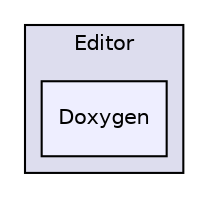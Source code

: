 digraph "C:/Users/Grimzorn/Desktop/Dogeman/Assets/Editor/Doxygen" {
  compound=true
  node [ fontsize="10", fontname="Helvetica"];
  edge [ labelfontsize="10", labelfontname="Helvetica"];
  subgraph clusterdir_a61728ed8d39ae932c553f4837da35dd {
    graph [ bgcolor="#ddddee", pencolor="black", label="Editor" fontname="Helvetica", fontsize="10", URL="dir_a61728ed8d39ae932c553f4837da35dd.html"]
  dir_38c0671d8e669cdaf9fe4d0c8e0456be [shape=box, label="Doxygen", style="filled", fillcolor="#eeeeff", pencolor="black", URL="dir_38c0671d8e669cdaf9fe4d0c8e0456be.html"];
  }
}
